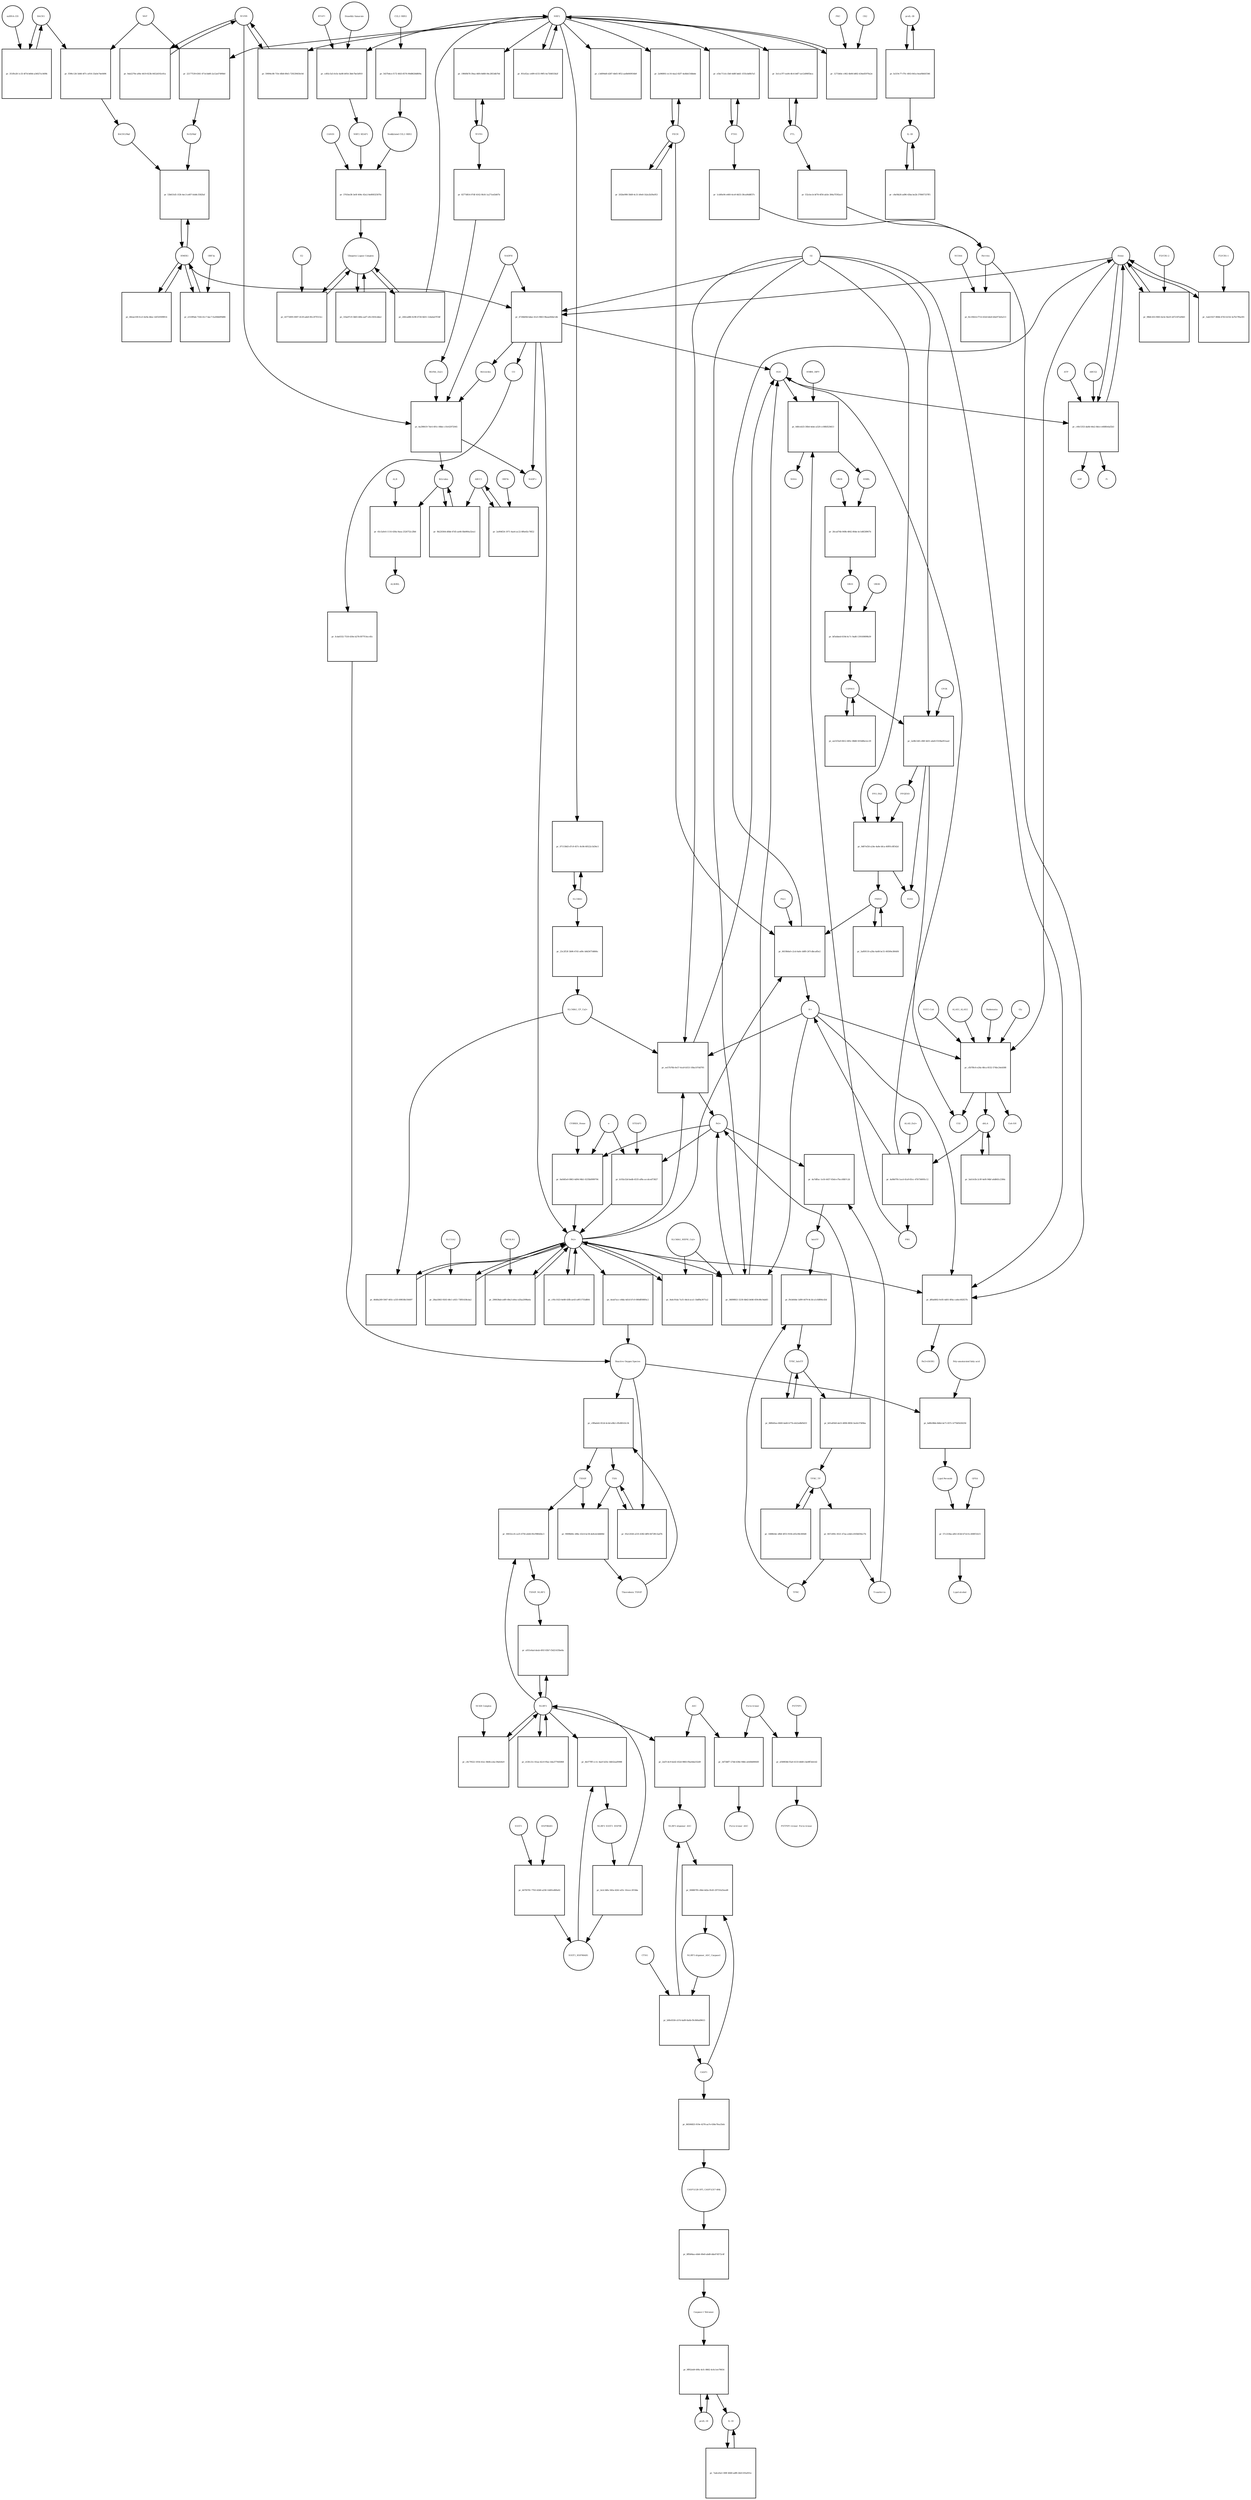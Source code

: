 strict digraph  {
Heme [annotation="urn_miriam_obo.chebi_CHEBI%3A30413", bipartite=0, cls="simple chemical", fontsize=4, label=Heme, shape=circle];
"pr_4726b69d-bdae-41e5-9663-9baae844e1db" [annotation="", bipartite=1, cls=process, fontsize=4, label="pr_4726b69d-bdae-41e5-9663-9baae844e1db", shape=square];
Biliverdin [annotation="urn_miriam_obo.chebi_CHEBI%3A17033", bipartite=0, cls="simple chemical", fontsize=4, label=Biliverdin, shape=circle];
HMOX1 [annotation="", bipartite=0, cls=macromolecule, fontsize=4, label=HMOX1, shape=circle];
O2 [annotation="urn_miriam_obo.chebi_CHEBI%3A15379", bipartite=0, cls="simple chemical", fontsize=4, label=O2, shape=circle];
NADPH [annotation="urn_miriam_obo.chebi_CHEBI%3A16474", bipartite=0, cls="simple chemical", fontsize=4, label=NADPH, shape=circle];
H2O [annotation="urn_miriam_obo.chebi_CHEBI%3A15377", bipartite=0, cls="simple chemical", fontsize=4, label=H2O, shape=circle];
"Fe2+" [annotation="urn_miriam_obo.chebi_CHEBI%3A29033", bipartite=0, cls="simple chemical", fontsize=4, label="Fe2+", shape=circle];
"NADP+" [annotation="urn_miriam_obo.chebi_CHEBI%3A18009", bipartite=0, cls="simple chemical", fontsize=4, label="NADP+", shape=circle];
CO [annotation="urn_miriam_obo.chebi_CHEBI%3A17245", bipartite=0, cls="simple chemical", fontsize=4, label=CO, shape=circle];
"pr_98bfc453-f683-4e3e-9ee9-2d72187a00d3" [annotation="", bipartite=1, cls=process, fontsize=4, label="pr_98bfc453-f683-4e3e-9ee9-2d72187a00d3", shape=square];
"FLVCR1-2" [annotation=urn_miriam_uniprot_Q9Y5Y0, bipartite=0, cls=macromolecule, fontsize=4, label="FLVCR1-2", shape=circle];
"pr_4a298419-7dc6-491c-84be-c10c62972045" [annotation="", bipartite=1, cls=process, fontsize=4, label="pr_4a298419-7dc6-491c-84be-c10c62972045", shape=square];
Bilirubin [annotation="urn_miriam_obo.chebi_CHEBI%3A16990", bipartite=0, cls="simple chemical", fontsize=4, label=Bilirubin, shape=circle];
BLVRB [annotation=urn_miriam_uniprot_P30043, bipartite=0, cls=macromolecule, fontsize=4, label=BLVRB, shape=circle];
"BLVRA_Zn2+" [annotation="urn_miriam_obo.chebi_CHEBI%3A29805|urn_miriam_uniprot_P53004", bipartite=0, cls=complex, fontsize=4, label="BLVRA_Zn2+", shape=circle];
"pr_9b220364-d0bb-47d5-ae66-fbb900a32ea1" [annotation="", bipartite=1, cls=process, fontsize=4, label="pr_9b220364-d0bb-47d5-ae66-fbb900a32ea1", shape=square];
ABCC1 [annotation="", bipartite=0, cls=macromolecule, fontsize=4, label=ABCC1, shape=circle];
"pr_45c5a9c6-1116-430a-9aea-2526752c2fb6" [annotation="", bipartite=1, cls=process, fontsize=4, label="pr_45c5a9c6-1116-430a-9aea-2526752c2fb6", shape=square];
ALB [annotation=urn_miriam_uniprot_P02768, bipartite=0, cls=macromolecule, fontsize=4, label=ALB, shape=circle];
"ALB/BIL" [annotation="urn_miriam_uniprot_P02768|urn_miriam_obo.chebi_CHEBI%3A16990", bipartite=0, cls=complex, fontsize=4, label="ALB/BIL", shape=circle];
NRF2 [annotation="", bipartite=0, cls=macromolecule, fontsize=4, label=NRF2, shape=circle];
"pr_22177539-6361-471d-bbf6-2a12a47490b0" [annotation="", bipartite=1, cls=process, fontsize=4, label="pr_22177539-6361-471d-bbf6-2a12a47490b0", shape=square];
MAF [annotation=urn_miriam_uniprot_O75444, bipartite=0, cls=macromolecule, fontsize=4, label=MAF, shape=circle];
"Nrf2/Maf" [annotation="", bipartite=0, cls=complex, fontsize=4, label="Nrf2/Maf", shape=circle];
"pr_f590c126-5d46-4f7c-a916-33a0e74e6496" [annotation="", bipartite=1, cls=process, fontsize=4, label="pr_f590c126-5d46-4f7c-a916-33a0e74e6496", shape=square];
BACH1 [annotation=urn_miriam_uniprot_O14867, bipartite=0, cls=macromolecule, fontsize=4, label=BACH1, shape=circle];
"BACH1/Maf" [annotation="", bipartite=0, cls=complex, fontsize=4, label="BACH1/Maf", shape=circle];
"pr_351ffe28-1c33-4f7d-b60d-a34027a1409b" [annotation="", bipartite=1, cls=process, fontsize=4, label="pr_351ffe28-1c33-4f7d-b60d-a34027a1409b", shape=square];
"miRNA-155" [annotation=urn_miriam_ncbigene_406947, bipartite=0, cls="nucleic acid feature", fontsize=4, label="miRNA-155", shape=circle];
"pr_53b631d5-1f26-4ec3-a407-feb8c3582faf" [annotation="", bipartite=1, cls=process, fontsize=4, label="pr_53b631d5-1f26-4ec3-a407-feb8c3582faf", shape=square];
PRIN9 [annotation="urn_miriam_obo.chebi_CHEBI%3A15430", bipartite=0, cls="simple chemical", fontsize=4, label=PRIN9, shape=circle];
"pr_6619b0a0-c2cd-4a0c-b8f0-247cdbca85e2" [annotation="", bipartite=1, cls=process, fontsize=4, label="pr_6619b0a0-c2cd-4a0c-b8f0-247cdbca85e2", shape=square];
FECH [annotation=urn_miriam_uniprot_P22830, bipartite=0, cls=macromolecule, fontsize=4, label=FECH, shape=circle];
"Pb2+" [annotation="urn_miriam_obo.chebi_CHEBI%3A27889", bipartite=0, cls="simple chemical", fontsize=4, label="Pb2+", shape=circle];
"H+" [annotation="urn_miriam_obo.chebi_CHEBI%3A15378", bipartite=0, cls="simple chemical", fontsize=4, label="H+", shape=circle];
"SUCC-CoA" [annotation="urn_miriam_obo.chebi_CHEBI%3A57292", bipartite=0, cls="simple chemical", fontsize=4, label="SUCC-CoA", shape=circle];
"pr_cfb7f8c6-e26a-48ca-8532-574bc24eb588" [annotation="", bipartite=1, cls=process, fontsize=4, label="pr_cfb7f8c6-e26a-48ca-8532-574bc24eb588", shape=square];
dALA [annotation="urn_miriam_obo.chebi_CHEBI%3A356416", bipartite=0, cls="simple chemical", fontsize=4, label=dALA, shape=circle];
ALAS1_ALAS2 [annotation="urn_miriam_uniprot_P13196|urn_miriam_uniprot_P22557", bipartite=0, cls=complex, fontsize=4, label=ALAS1_ALAS2, shape=circle];
Panhematin [annotation="urn_miriam_obo.chebi_CHEBI%3A50385", bipartite=0, cls="simple chemical", fontsize=4, label=Panhematin, shape=circle];
Gly [annotation="urn_miriam_obo.chebi_CHEBI%3A57305", bipartite=0, cls="simple chemical", fontsize=4, label=Gly, shape=circle];
"CoA-SH" [annotation="urn_miriam_obo.chebi_CHEBI%3A15346", bipartite=0, cls="simple chemical", fontsize=4, label="CoA-SH", shape=circle];
CO2 [annotation="urn_miriam_obo.chebi_CHEBI%3A16526", bipartite=0, cls="simple chemical", fontsize=4, label=CO2, shape=circle];
"pr_cd92c5a5-fe5e-4a08-b954-3bfe7be5d910" [annotation="", bipartite=1, cls=process, fontsize=4, label="pr_cd92c5a5-fe5e-4a08-b954-3bfe7be5d910", shape=square];
KEAP1 [annotation=urn_miriam_uniprot_Q14145, bipartite=0, cls=macromolecule, fontsize=4, label=KEAP1, shape=circle];
NRF2_KEAP1 [annotation="urn_miriam_uniprot_Q14145|urn_miriam_uniprot_Q16236", bipartite=0, cls=complex, fontsize=4, label=NRF2_KEAP1, shape=circle];
"Dimethly fumarate" [annotation="urn_miriam_obo.chebi_CHEBI%3A76004", bipartite=0, cls="simple chemical", fontsize=4, label="Dimethly fumarate", shape=circle];
"Ubiquitin Ligase Complex" [annotation="urn_miriam_uniprot_Q14145|urn_miriam_uniprot_Q15843|urn_miriam_uniprot_Q13618|urn_miriam_uniprot_P62877|urn_miriam_uniprot_Q16236|urn_miriam_uniprot_P0CG48|urn_miriam_pubmed_19940261|urn_miriam_interpro_IPR000608", bipartite=0, cls=complex, fontsize=4, label="Ubiquitin Ligase Complex", shape=circle];
"pr_31ba97c9-3b83-46fa-aaf7-e9c2503cdda2" [annotation="", bipartite=1, cls=process, fontsize=4, label="pr_31ba97c9-3b83-46fa-aaf7-e9c2503cdda2", shape=square];
"pr_4a9b07f4-1acd-41a9-83cc-47b734005c12" [annotation="", bipartite=1, cls=process, fontsize=4, label="pr_4a9b07f4-1acd-41a9-83cc-47b734005c12", shape=square];
PBG [annotation="urn_miriam_obo.chebi_CHEBI%3A58126", bipartite=0, cls="simple chemical", fontsize=4, label=PBG, shape=circle];
"ALAD_Zn2+" [annotation="urn_miriam_uniprot_P13716|urn_miriam_obo.chebi_CHEBI%3A29105", bipartite=0, cls=complex, fontsize=4, label="ALAD_Zn2+", shape=circle];
"pr_0d0ceb33-30b4-4ebe-a520-cc08fd529d13" [annotation="", bipartite=1, cls=process, fontsize=4, label="pr_0d0ceb33-30b4-4ebe-a520-cc08fd529d13", shape=square];
HMBL [annotation="urn_miriam_obo.chebi_CHEBI%3A57845", bipartite=0, cls="simple chemical", fontsize=4, label=HMBL, shape=circle];
HMBS_DIPY [annotation="urn_miriam_obo.chebi_CHEBI%3A36319|urn_miriam_uniprot_P08397", bipartite=0, cls=complex, fontsize=4, label=HMBS_DIPY, shape=circle];
"NH4+" [annotation="urn_miriam_obo.chebi_CHEBI%3A28938", bipartite=0, cls="simple chemical", fontsize=4, label="NH4+", shape=circle];
"pr_26cad74b-049b-4842-80de-bc1d6f28967b" [annotation="", bipartite=1, cls=process, fontsize=4, label="pr_26cad74b-049b-4842-80de-bc1d6f28967b", shape=square];
URO3 [annotation="urn_miriam_obo.chebi_CHEBI%3A15437", bipartite=0, cls="simple chemical", fontsize=4, label=URO3, shape=circle];
UROS [annotation=urn_miriam_uniprot_P10746, bipartite=0, cls=macromolecule, fontsize=4, label=UROS, shape=circle];
"pr_bf5ebbed-619d-4c7c-9ad6-139169899b39" [annotation="", bipartite=1, cls=process, fontsize=4, label="pr_bf5ebbed-619d-4c7c-9ad6-139169899b39", shape=square];
COPRO3 [annotation="urn_miriam_obo.chebi_CHEBI%3A15439", bipartite=0, cls="simple chemical", fontsize=4, label=COPRO3, shape=circle];
UROD [annotation=urn_miriam_uniprot_P06132, bipartite=0, cls=macromolecule, fontsize=4, label=UROD, shape=circle];
"pr_2a9b13d5-c86f-4d31-abe8-f310ba951aad" [annotation="", bipartite=1, cls=process, fontsize=4, label="pr_2a9b13d5-c86f-4d31-abe8-f310ba951aad", shape=square];
PPGEN9 [annotation="urn_miriam_obo.chebi_CHEBI%3A15435", bipartite=0, cls="simple chemical", fontsize=4, label=PPGEN9, shape=circle];
CPOX [annotation=urn_miriam_uniprot_P36551, bipartite=0, cls=macromolecule, fontsize=4, label=CPOX, shape=circle];
H2O2 [annotation="urn_miriam_obo.chebi_CHEBI%3A16240", bipartite=0, cls="simple chemical", fontsize=4, label=H2O2, shape=circle];
"pr_9d07ef26-a24e-4a8e-bfca-40f91c8f542d" [annotation="", bipartite=1, cls=process, fontsize=4, label="pr_9d07ef26-a24e-4a8e-bfca-40f91c8f542d", shape=square];
PPO_FAD [annotation="urn_miriam_obo.chebi_CHEBI%3A16238|urn_miriam_uniprot_P50336", bipartite=0, cls=complex, fontsize=4, label=PPO_FAD, shape=circle];
"pr_f01ef2ac-e499-4155-99f5-0a73fd033b2f" [annotation="", bipartite=1, cls=process, fontsize=4, label="pr_f01ef2ac-e499-4155-99f5-0a73fd033b2f", shape=square];
"pr_3afcfe5b-2c9f-4ef6-94bf-a6d845c2384c" [annotation="", bipartite=1, cls="uncertain process", fontsize=4, label="pr_3afcfe5b-2c9f-4ef6-94bf-a6d845c2384c", shape=square];
"pr_ea51f3a9-8412-485c-88d8-501b88a1ec29" [annotation="", bipartite=1, cls="uncertain process", fontsize=4, label="pr_ea51f3a9-8412-485c-88d8-501b88a1ec29", shape=square];
"pr_3af69110-a28a-4a68-bc51-66500e3844f4" [annotation="", bipartite=1, cls="uncertain process", fontsize=4, label="pr_3af69110-a28a-4a68-bc51-66500e3844f4", shape=square];
"Poly-unsaturated fatty acid" [annotation="urn_miriam_obo.chebi_CHEBI%3A26208", bipartite=0, cls="simple chemical", fontsize=4, label="Poly-unsaturated fatty acid", shape=circle];
"pr_bd0b38bb-8db4-4e71-837c-b77b85436256" [annotation="", bipartite=1, cls=process, fontsize=4, label="pr_bd0b38bb-8db4-4e71-837c-b77b85436256", shape=square];
"Lipid Peroxide" [annotation="urn_miriam_obo.chebi_CHEBI%3A61051", bipartite=0, cls="simple chemical", fontsize=4, label="Lipid Peroxide", shape=circle];
"Reactive Oxygen Species" [annotation="urn_miriam_obo.chebi_CHEBI%3A26523", bipartite=0, cls="simple chemical", fontsize=4, label="Reactive Oxygen Species", shape=circle];
"pr_df6a6802-9c85-4d01-8f4a-ca6ec602f27b" [annotation="", bipartite=1, cls=process, fontsize=4, label="pr_df6a6802-9c85-4d01-8f4a-ca6ec602f27b", shape=square];
"Fe(3+)O(OH)" [annotation="urn_miriam_obo.chebi_CHEBI%3A78619", bipartite=0, cls="simple chemical", fontsize=4, label="Fe(3+)O(OH)", shape=circle];
Ferritin [annotation=urn_miriam_uniprot_P02794, bipartite=0, cls=complex, fontsize=4, label=Ferritin, shape=circle];
"pr_46d6a269-5047-465c-a335-69818b156497" [annotation="", bipartite=1, cls=process, fontsize=4, label="pr_46d6a269-5047-465c-a335-69818b156497", shape=square];
"SLC40A1_CP_Cu2+" [annotation="urn_miriam_uniprot_P00450|urn_miriam_uniprot_Q9NP59|urn_miriam_obo.chebi_CHEBI%3A29036", bipartite=0, cls=complex, fontsize=4, label="SLC40A1_CP_Cu2+", shape=circle];
"pr_ee57b76b-0e57-4ca9-b553-10ba107dd795" [annotation="", bipartite=1, cls=process, fontsize=4, label="pr_ee57b76b-0e57-4ca9-b553-10ba107dd795", shape=square];
"Fe3+" [annotation="urn_miriam_obo.chebi_CHEBI%3A29034", bipartite=0, cls="simple chemical", fontsize=4, label="Fe3+", shape=circle];
SLC40A1 [annotation=urn_miriam_ncbigene_30061, bipartite=0, cls="nucleic acid feature", fontsize=4, label=SLC40A1, shape=circle];
"pr_071158d3-d7c9-457c-8c84-60522c5d34c5" [annotation="", bipartite=1, cls=process, fontsize=4, label="pr_071158d3-d7c9-457c-8c84-60522c5d34c5", shape=square];
FTH1 [annotation=urn_miriam_ncbigene_2495, bipartite=0, cls="nucleic acid feature", fontsize=4, label=FTH1, shape=circle];
"pr_e5bc711d-c5b0-4d8f-bdd1-1f35cbd0b7a5" [annotation="", bipartite=1, cls=process, fontsize=4, label="pr_e5bc711d-c5b0-4d8f-bdd1-1f35cbd0b7a5", shape=square];
FTL [annotation=urn_miriam_ncbigene_2512, bipartite=0, cls="nucleic acid feature", fontsize=4, label=FTL, shape=circle];
"pr_5e1ca7f7-ea04-4fc6-b6f7-ae12d90f5bca" [annotation="", bipartite=1, cls=process, fontsize=4, label="pr_5e1ca7f7-ea04-4fc6-b6f7-ae12d90f5bca", shape=square];
"pr_1cbf6e04-e460-4ce9-8d33-38ca06d8f37c" [annotation="", bipartite=1, cls=process, fontsize=4, label="pr_1cbf6e04-e460-4ce9-8d33-38ca06d8f37c", shape=square];
"pr_f32cbccb-bf78-4f56-ab5e-384a7f392ac0" [annotation="", bipartite=1, cls=process, fontsize=4, label="pr_f32cbccb-bf78-4f56-ab5e-384a7f392ac0", shape=square];
"pr_2a968f41-ec16-4aa2-82f7-4a4bb154bbde" [annotation="", bipartite=1, cls=process, fontsize=4, label="pr_2a968f41-ec16-4aa2-82f7-4a4bb154bbde", shape=square];
"pr_202be998-58d9-4c31-b9e8-1b2e2b39a953" [annotation="", bipartite=1, cls=process, fontsize=4, label="pr_202be998-58d9-4c31-b9e8-1b2e2b39a953", shape=square];
"pr_40eae100-fce3-4e9a-b6ac-42f3293f8914" [annotation="", bipartite=1, cls=process, fontsize=4, label="pr_40eae100-fce3-4e9a-b6ac-42f3293f8914", shape=square];
BLVRA [annotation=urn_miriam_ncbigene_644, bipartite=0, cls="nucleic acid feature", fontsize=4, label=BLVRA, shape=circle];
"pr_19849b78-39aa-46f4-8d68-04c2853db70d" [annotation="", bipartite=1, cls=process, fontsize=4, label="pr_19849b78-39aa-46f4-8d68-04c2853db70d", shape=square];
"pr_59094c08-71fe-4fb8-89e5-729239450c0d" [annotation="", bipartite=1, cls=process, fontsize=4, label="pr_59094c08-71fe-4fb8-89e5-729239450c0d", shape=square];
"pr_9ab2270e-af6e-4419-823b-0452d192c81a" [annotation="", bipartite=1, cls=process, fontsize=4, label="pr_9ab2270e-af6e-4419-823b-0452d192c81a", shape=square];
"pr_8277d814-97df-4162-9b16-1a271ed3d47b" [annotation="", bipartite=1, cls=process, fontsize=4, label="pr_8277d814-97df-4162-9b16-1a271ed3d47b", shape=square];
"pr_23c2f53f-3b96-47d1-a69c-b8d34754866c" [annotation="", bipartite=1, cls=process, fontsize=4, label="pr_23c2f53f-3b96-47d1-a69c-b8d34754866c", shape=square];
"pr_8ccf40cb-f714-432d-b4e6-b0a973efa213" [annotation="", bipartite=1, cls=process, fontsize=4, label="pr_8ccf40cb-f714-432d-b4e6-b0a973efa213", shape=square];
NCOA4 [annotation=urn_miriam_uniprot_Q13772, bipartite=0, cls=macromolecule, fontsize=4, label=NCOA4, shape=circle];
"pr_0afd45e0-0863-4d94-94b1-0235b0999794" [annotation="", bipartite=1, cls=process, fontsize=4, label="pr_0afd45e0-0863-4d94-94b1-0235b0999794", shape=square];
CYBRD1_Heme [annotation="urn_miriam_uniprot_Q53TN4|urn_miriam_obo.chebi_CHEBI%3A30413", bipartite=0, cls=complex, fontsize=4, label=CYBRD1_Heme, shape=circle];
"e-" [annotation="urn_miriam_obo.chebi_CHEBI%3A10545", bipartite=0, cls="simple chemical", fontsize=4, label="e-", shape=circle];
"pr_28aa5843-9263-48c1-a921-73f81438cda2" [annotation="", bipartite=1, cls=process, fontsize=4, label="pr_28aa5843-9263-48c1-a921-73f81438cda2", shape=square];
SLC11A2 [annotation=urn_miriam_uniprot_P49281, bipartite=0, cls=macromolecule, fontsize=4, label=SLC11A2, shape=circle];
"pr_57c233ba-afb5-453d-b71d-fcc406f51b15" [annotation="", bipartite=1, cls=process, fontsize=4, label="pr_57c233ba-afb5-453d-b71d-fcc406f51b15", shape=square];
"Lipid alcohol" [annotation="urn_miriam_obo.chebi_CHEBI%3A24026", bipartite=0, cls="simple chemical", fontsize=4, label="Lipid alcohol", shape=circle];
GPX4 [annotation=urn_miriam_uniprot_P36969, bipartite=0, cls=macromolecule, fontsize=4, label=GPX4, shape=circle];
"pr_e510f9ab-7164-41c7-bac7-fa284b0f9d86" [annotation="", bipartite=1, cls=process, fontsize=4, label="pr_e510f9ab-7164-41c7-bac7-fa284b0f9d86", shape=square];
ORF3a [annotation="urn_miriam_uniprot_P0DTC3|urn_miriam_taxonomy_2697049", bipartite=0, cls=macromolecule, fontsize=4, label=ORF3a, shape=circle];
"pr_4eab7acc-e8da-4d1d-b7c0-080df008f4c2" [annotation="", bipartite=1, cls=process, fontsize=4, label="pr_4eab7acc-e8da-4d1d-b7c0-080df008f4c2", shape=square];
"pr_2a904f24-1971-4ae4-ac22-8f6e82c78f22" [annotation="", bipartite=1, cls=process, fontsize=4, label="pr_2a904f24-1971-4ae4-ac22-8f6e82c78f22", shape=square];
ORF9c [annotation=urn_miriam_taxonomy_2697049, bipartite=0, cls=macromolecule, fontsize=4, label=ORF9c, shape=circle];
CUL3_RBX1 [annotation="urn_miriam_uniprot_Q13618|urn_miriam_uniprot_P62877", bipartite=0, cls=complex, fontsize=4, label=CUL3_RBX1, shape=circle];
"pr_5437b4ce-f172-4fd3-8576-90d8628d809a" [annotation="", bipartite=1, cls=process, fontsize=4, label="pr_5437b4ce-f172-4fd3-8576-90d8628d809a", shape=square];
"Neddylated CUL3_RBX1" [annotation="urn_miriam_uniprot_Q15843|urn_miriam_uniprot_Q13618|urn_miriam_uniprot_P62877", bipartite=0, cls=complex, fontsize=4, label="Neddylated CUL3_RBX1", shape=circle];
"pr_c3d094d0-d287-4b65-9f52-aa0b060934b9" [annotation="", bipartite=1, cls=process, fontsize=4, label="pr_c3d094d0-d287-4b65-9f52-aa0b060934b9", shape=square];
"pr_3761be38-3e0f-404c-82e2-8e80832587fe" [annotation="", bipartite=1, cls=process, fontsize=4, label="pr_3761be38-3e0f-404c-82e2-8e80832587fe", shape=square];
CAND1 [annotation=urn_miriam_uniprot_Q86VP6, bipartite=0, cls=macromolecule, fontsize=4, label=CAND1, shape=circle];
E2 [annotation=urn_miriam_interpro_IPR000608, bipartite=0, cls=macromolecule, fontsize=4, label=E2, shape=circle];
"pr_43772695-0007-4129-ade0-85c2f7f313cc" [annotation="", bipartite=1, cls=process, fontsize=4, label="pr_43772695-0007-4129-ade0-85c2f7f313cc", shape=square];
"pr_1271bfdc-c062-4b06-b802-434ed5970a2e" [annotation="", bipartite=1, cls=process, fontsize=4, label="pr_1271bfdc-c062-4b06-b802-434ed5970a2e", shape=square];
PKC [annotation="urn_miriam_pubmed_12198130|urn_miriam_interpro_IPR012233", bipartite=0, cls=macromolecule, fontsize=4, label=PKC, shape=circle];
CK2 [annotation="", bipartite=0, cls=macromolecule, fontsize=4, label=CK2, shape=circle];
"pr_1adc0327-884b-4743-b154-3a7b17f6a301" [annotation="", bipartite=1, cls=process, fontsize=4, label="pr_1adc0327-884b-4743-b154-3a7b17f6a301", shape=square];
"FLVCR1-1" [annotation=urn_miriam_uniprot_Q9Y5Y0, bipartite=0, cls=macromolecule, fontsize=4, label="FLVCR1-1", shape=circle];
"pr_c40c5353-da8d-44e2-8dce-e668fe6af2b3" [annotation="", bipartite=1, cls=process, fontsize=4, label="pr_c40c5353-da8d-44e2-8dce-e668fe6af2b3", shape=square];
ABCG2 [annotation=urn_miriam_uniprot_Q9UNQ0, bipartite=0, cls="macromolecule multimer", fontsize=4, label=ABCG2, shape=circle];
ATP [annotation="urn_miriam_obo.chebi_CHEBI%3A30616", bipartite=0, cls="simple chemical", fontsize=4, label=ATP, shape=circle];
Pi [annotation="urn_miriam_obo.chebi_CHEBI%3A18367", bipartite=0, cls="simple chemical", fontsize=4, label=Pi, shape=circle];
ADP [annotation="urn_miriam_obo.chebi_CHEBI%3A456216", bipartite=0, cls="simple chemical", fontsize=4, label=ADP, shape=circle];
"pr_9a4c91da-7a31-44cb-aca1-1bdf8a3671a2" [annotation="", bipartite=1, cls=process, fontsize=4, label="pr_9a4c91da-7a31-44cb-aca1-1bdf8a3671a2", shape=square];
"SLC40A1_HEPH_Cu2+" [annotation="urn_miriam_uniprot_Q9BQS7|urn_miriam_uniprot_Q9NP59|urn_miriam_obo.chebi_CHEBI%3A28694", bipartite=0, cls=complex, fontsize=4, label="SLC40A1_HEPH_Cu2+", shape=circle];
"pr_36898921-5218-4b62-b646-659c86c9ab83" [annotation="", bipartite=1, cls=process, fontsize=4, label="pr_36898921-5218-4b62-b646-659c86c9ab83", shape=square];
"pr_4a7dffac-1e16-4457-83eb-e7bcc68b7c2d" [annotation="", bipartite=1, cls=process, fontsize=4, label="pr_4a7dffac-1e16-4457-83eb-e7bcc68b7c2d", shape=square];
Transferrin [annotation=urn_miriam_uniprot_P02787, bipartite=0, cls=macromolecule, fontsize=4, label=Transferrin, shape=circle];
holoTF [annotation="urn_miriam_uniprot_P02787|urn_miriam_obo.chebi_CHEBI%3A29034", bipartite=0, cls=complex, fontsize=4, label=holoTF, shape=circle];
TFRC [annotation=urn_miriam_uniprot_P02786, bipartite=0, cls="macromolecule multimer", fontsize=4, label=TFRC, shape=circle];
"pr_f0cb644e-1d99-4479-8c3d-a1cfd894cd3d" [annotation="", bipartite=1, cls=process, fontsize=4, label="pr_f0cb644e-1d99-4479-8c3d-a1cfd894cd3d", shape=square];
TFRC_holoTF [annotation="urn_miriam_uniprot_P02787|urn_miriam_obo.chebi_CHEBI%3A29034|urn_miriam_uniprot_P02786", bipartite=0, cls=complex, fontsize=4, label=TFRC_holoTF, shape=circle];
"pr_88f6d5ea-6849-4a66-b77b-eb22a8bf0d33" [annotation="", bipartite=1, cls=process, fontsize=4, label="pr_88f6d5ea-6849-4a66-b77b-eb22a8bf0d33", shape=square];
"pr_b01a85b9-da53-4896-8858-3eefe374f6ba" [annotation="", bipartite=1, cls=process, fontsize=4, label="pr_b01a85b9-da53-4896-8858-3eefe374f6ba", shape=square];
TFRC_TF [annotation="urn_miriam_uniprot_P02787|urn_miriam_uniprot_P02786", bipartite=0, cls=complex, fontsize=4, label=TFRC_TF, shape=circle];
"pr_b192e32d-bedb-4535-af8a-accdced73827" [annotation="", bipartite=1, cls=process, fontsize=4, label="pr_b192e32d-bedb-4535-af8a-accdced73827", shape=square];
STEAP3 [annotation=urn_miriam_uniprot_Q658P3, bipartite=0, cls=macromolecule, fontsize=4, label=STEAP3, shape=circle];
"pr_290638ab-a4f0-49a3-a0ea-e2faa2098a6a" [annotation="", bipartite=1, cls=process, fontsize=4, label="pr_290638ab-a4f0-49a3-a0ea-e2faa2098a6a", shape=square];
MCOLN1 [annotation=urn_miriam_uniprot_Q9GZU1, bipartite=0, cls=macromolecule, fontsize=4, label=MCOLN1, shape=circle];
"pr_c95c1023-6e88-43fb-ae43-a9f11755d804" [annotation="", bipartite=1, cls=process, fontsize=4, label="pr_c95c1023-6e88-43fb-ae43-a9f11755d804", shape=square];
"pr_1688b5dc-dfb0-4f55-9104-e65c08c600d0" [annotation="", bipartite=1, cls=process, fontsize=4, label="pr_1688b5dc-dfb0-4f55-9104-e65c08c600d0", shape=square];
"pr_847c6f0c-8321-47aa-a3dd-e503b659a17b" [annotation="", bipartite=1, cls=process, fontsize=4, label="pr_847c6f0c-8321-47aa-a3dd-e503b659a17b", shape=square];
"pr_240cad86-0c98-4726-8d31-12da4a07f34f" [annotation="", bipartite=1, cls=process, fontsize=4, label="pr_240cad86-0c98-4726-8d31-12da4a07f34f", shape=square];
Thioredoxin_TXNIP [annotation="urn_miriam_uniprot_P10599|urn_miriam_uniprot_Q9H3M7", bipartite=0, cls=complex, fontsize=4, label=Thioredoxin_TXNIP, shape=circle];
"pr_c9fbab42-812d-4c4d-a9b2-cffe88143c34" [annotation="", bipartite=1, cls=process, fontsize=4, label="pr_c9fbab42-812d-4c4d-a9b2-cffe88143c34", shape=square];
TXNIP [annotation=urn_miriam_uniprot_Q9H3M7, bipartite=0, cls=macromolecule, fontsize=4, label=TXNIP, shape=circle];
TXN [annotation=urn_miriam_uniprot_P10599, bipartite=0, cls=macromolecule, fontsize=4, label=TXN, shape=circle];
NLRP3 [annotation=urn_miriam_uniprot_Q96P20, bipartite=0, cls=macromolecule, fontsize=4, label=NLRP3, shape=circle];
"pr_c8c79522-1054-41ec-8b0b-a3ac39afe6e9" [annotation="", bipartite=1, cls=process, fontsize=4, label="pr_c8c79522-1054-41ec-8b0b-a3ac39afe6e9", shape=square];
"Nf-KB Complex" [annotation="urn_miriam_uniprot_P19838|urn_miriam_uniprot_Q04206|urn_miriam_uniprot_Q00653", bipartite=0, cls=complex, fontsize=4, label="Nf-KB Complex", shape=circle];
"pr_e53fc21c-61aa-42c0-95ac-b4a377645868" [annotation="", bipartite=1, cls=process, fontsize=4, label="pr_e53fc21c-61aa-42c0-95ac-b4a377645868", shape=square];
"pr_05e12026-a535-4382-bff8-6472ffc5ad7b" [annotation="", bipartite=1, cls=process, fontsize=4, label="pr_05e12026-a535-4382-bff8-6472ffc5ad7b", shape=square];
"pr_9089b66c-d0bc-43c6-bc58-de8cdcb8d68d" [annotation="", bipartite=1, cls=process, fontsize=4, label="pr_9089b66c-d0bc-43c6-bc58-de8cdcb8d68d", shape=square];
HSP90AB1 [annotation=urn_miriam_uniprot_P08238, bipartite=0, cls=macromolecule, fontsize=4, label=HSP90AB1, shape=circle];
"pr_447f4781-7763-42b9-a258-14491e80fa02" [annotation="", bipartite=1, cls=process, fontsize=4, label="pr_447f4781-7763-42b9-a258-14491e80fa02", shape=square];
SUGT1 [annotation=urn_miriam_uniprot_Q9Y2Z0, bipartite=0, cls=macromolecule, fontsize=4, label=SUGT1, shape=circle];
SUGT1_HSP90AB1 [annotation="urn_miriam_uniprot_P08238|urn_miriam_uniprot_Q9Y2Z0", bipartite=0, cls=complex, fontsize=4, label=SUGT1_HSP90AB1, shape=circle];
"pr_4b377fff-cc1c-4aef-b25e-3db52aaf0988" [annotation="", bipartite=1, cls=process, fontsize=4, label="pr_4b377fff-cc1c-4aef-b25e-3db52aaf0988", shape=square];
NLRP3_SUGT1_HSP90 [annotation="urn_miriam_uniprot_P08238|urn_miriam_uniprot_Q96P20|urn_miriam_uniprot_Q9Y2Z0", bipartite=0, cls=complex, fontsize=4, label=NLRP3_SUGT1_HSP90, shape=circle];
"pr_00032cc8-ca25-4756-a6d4-85cf98fd2bc3" [annotation="", bipartite=1, cls=process, fontsize=4, label="pr_00032cc8-ca25-4756-a6d4-85cf98fd2bc3", shape=square];
TXNIP_NLRP3 [annotation="urn_miriam_uniprot_Q9H3M7|urn_miriam_uniprot_Q96P20", bipartite=0, cls=complex, fontsize=4, label=TXNIP_NLRP3, shape=circle];
"pr_2ed7c4c9-bed2-452d-9883-f9ae6da552d9" [annotation="", bipartite=1, cls=process, fontsize=4, label="pr_2ed7c4c9-bed2-452d-9883-f9ae6da552d9", shape=square];
ASC [annotation=urn_miriam_uniprot_Q9ULZ3, bipartite=0, cls=macromolecule, fontsize=4, label=ASC, shape=circle];
"NLRP3 oligomer_ASC" [annotation="urn_miriam_uniprot_Q9ULZ3|urn_miriam_obo.chebi_CHEBI%3A36080", bipartite=0, cls=complex, fontsize=4, label="NLRP3 oligomer_ASC", shape=circle];
"pr_008807f0-c8b4-4d2a-81d5-29731b25eed9" [annotation="", bipartite=1, cls=process, fontsize=4, label="pr_008807f0-c8b4-4d2a-81d5-29731b25eed9", shape=square];
CASP1 [annotation=urn_miriam_uniprot_P29466, bipartite=0, cls=macromolecule, fontsize=4, label=CASP1, shape=circle];
"NLRP3 oligomer_ASC_Caspase1" [annotation="urn_miriam_uniprot_P29466|urn_miriam_uniprot_Q9ULZ3", bipartite=0, cls=complex, fontsize=4, label="NLRP3 oligomer_ASC_Caspase1", shape=circle];
"pr_3d73bff7-27dd-438e-948e-afe68d00fd5f" [annotation="", bipartite=1, cls=process, fontsize=4, label="pr_3d73bff7-27dd-438e-948e-afe68d00fd5f", shape=square];
"Pyrin trimer" [annotation=urn_miriam_uniprot_O15553, bipartite=0, cls=complex, fontsize=4, label="Pyrin trimer", shape=circle];
"Pyrin trimer_ASC" [annotation="urn_miriam_uniprot_O15553|urn_miriam_uniprot_Q9ULZ3", bipartite=0, cls=complex, fontsize=4, label="Pyrin trimer_ASC", shape=circle];
"pr_ef49858d-f5a0-4133-b8d0-cbe8ff3eb1d2" [annotation="", bipartite=1, cls=process, fontsize=4, label="pr_ef49858d-f5a0-4133-b8d0-cbe8ff3eb1d2", shape=square];
PSTPIP1 [annotation=urn_miriam_uniprot_O43586, bipartite=0, cls="macromolecule multimer", fontsize=4, label=PSTPIP1, shape=circle];
"PSTPIP1 trimer_Pyrin trimer" [annotation="urn_miriam_uniprot_O15553|urn_miriam_uniprot_O43586", bipartite=0, cls=complex, fontsize=4, label="PSTPIP1 trimer_Pyrin trimer", shape=circle];
"pr_b9fe0558-cb7d-4a89-8a6b-f9c860a89615" [annotation="", bipartite=1, cls=process, fontsize=4, label="pr_b9fe0558-cb7d-4a89-8a6b-f9c860a89615", shape=square];
CTSG [annotation=urn_miriam_uniprot_P08311, bipartite=0, cls=macromolecule, fontsize=4, label=CTSG, shape=circle];
"pr_86506825-919e-4278-aa7e-636e7fea33eb" [annotation="", bipartite=1, cls=process, fontsize=4, label="pr_86506825-919e-4278-aa7e-636e7fea33eb", shape=square];
"CASP1(120-197)_CASP1(317-404)" [annotation=urn_miriam_uniprot_P29466, bipartite=0, cls=complex, fontsize=4, label="CASP1(120-197)_CASP1(317-404)", shape=circle];
"pr_8ffb84aa-ebb6-49e8-abd8-dda47d572c4f" [annotation="", bipartite=1, cls=process, fontsize=4, label="pr_8ffb84aa-ebb6-49e8-abd8-dda47d572c4f", shape=square];
"Caspase-1 Tetramer" [annotation=urn_miriam_uniprot_P29466, bipartite=0, cls="complex multimer", fontsize=4, label="Caspase-1 Tetramer", shape=circle];
"proIL-1B" [annotation=urn_miriam_uniprot_P01584, bipartite=0, cls=macromolecule, fontsize=4, label="proIL-1B", shape=circle];
"pr_fa519c77-f7fc-4f43-841a-6eaf48d1f346" [annotation="", bipartite=1, cls=process, fontsize=4, label="pr_fa519c77-f7fc-4f43-841a-6eaf48d1f346", shape=square];
"IL-1B" [annotation=urn_miriam_uniprot_P01584, bipartite=0, cls=macromolecule, fontsize=4, label="IL-1B", shape=circle];
"pr_c8ef4b26-ad96-43ba-be2b-378667337ff1" [annotation="", bipartite=1, cls="omitted process", fontsize=4, label="pr_c8ef4b26-ad96-43ba-be2b-378667337ff1", shape=square];
"pr_a931e6ad-deab-491f-83b7-f3d21435be8a" [annotation="", bipartite=1, cls=process, fontsize=4, label="pr_a931e6ad-deab-491f-83b7-f3d21435be8a", shape=square];
"proIL-18" [annotation=urn_miriam_uniprot_Q14116, bipartite=0, cls=macromolecule, fontsize=4, label="proIL-18", shape=circle];
"pr_9ff62eb9-49fa-4cfc-8662-4c6c1ee79654" [annotation="", bipartite=1, cls=process, fontsize=4, label="pr_9ff62eb9-49fa-4cfc-8662-4c6c1ee79654", shape=square];
"IL-18" [annotation=urn_miriam_uniprot_Q14116, bipartite=0, cls=macromolecule, fontsize=4, label="IL-18", shape=circle];
"pr_7adce0a3-180f-4640-adf8-2b41335a931e" [annotation="", bipartite=1, cls="omitted process", fontsize=4, label="pr_7adce0a3-180f-4640-adf8-2b41335a931e", shape=square];
"pr_fcda0332-7518-430e-b278-f877f14cc45c" [annotation="", bipartite=1, cls=process, fontsize=4, label="pr_fcda0332-7518-430e-b278-f877f14cc45c", shape=square];
"pr_2e2c3dfa-345a-42b1-af3c-10cecc3f19da" [annotation="", bipartite=1, cls=process, fontsize=4, label="pr_2e2c3dfa-345a-42b1-af3c-10cecc3f19da", shape=square];
Heme -> "pr_4726b69d-bdae-41e5-9663-9baae844e1db"  [annotation="", interaction_type=consumption];
Heme -> "pr_98bfc453-f683-4e3e-9ee9-2d72187a00d3"  [annotation="", interaction_type=consumption];
Heme -> "pr_cfb7f8c6-e26a-48ca-8532-574bc24eb588"  [annotation=urn_miriam_pubmed_25446301, interaction_type=inhibition];
Heme -> "pr_1adc0327-884b-4743-b154-3a7b17f6a301"  [annotation="", interaction_type=consumption];
Heme -> "pr_c40c5353-da8d-44e2-8dce-e668fe6af2b3"  [annotation="", interaction_type=consumption];
"pr_4726b69d-bdae-41e5-9663-9baae844e1db" -> Biliverdin  [annotation="", interaction_type=production];
"pr_4726b69d-bdae-41e5-9663-9baae844e1db" -> H2O  [annotation="", interaction_type=production];
"pr_4726b69d-bdae-41e5-9663-9baae844e1db" -> "Fe2+"  [annotation="", interaction_type=production];
"pr_4726b69d-bdae-41e5-9663-9baae844e1db" -> "NADP+"  [annotation="", interaction_type=production];
"pr_4726b69d-bdae-41e5-9663-9baae844e1db" -> CO  [annotation="", interaction_type=production];
Biliverdin -> "pr_4a298419-7dc6-491c-84be-c10c62972045"  [annotation="", interaction_type=consumption];
HMOX1 -> "pr_4726b69d-bdae-41e5-9663-9baae844e1db"  [annotation="", interaction_type=catalysis];
HMOX1 -> "pr_53b631d5-1f26-4ec3-a407-feb8c3582faf"  [annotation="", interaction_type=consumption];
HMOX1 -> "pr_40eae100-fce3-4e9a-b6ac-42f3293f8914"  [annotation="", interaction_type=consumption];
HMOX1 -> "pr_e510f9ab-7164-41c7-bac7-fa284b0f9d86"  [annotation="", interaction_type=consumption];
O2 -> "pr_4726b69d-bdae-41e5-9663-9baae844e1db"  [annotation="", interaction_type=consumption];
O2 -> "pr_2a9b13d5-c86f-4d31-abe8-f310ba951aad"  [annotation="", interaction_type=consumption];
O2 -> "pr_9d07ef26-a24e-4a8e-bfca-40f91c8f542d"  [annotation="", interaction_type=consumption];
O2 -> "pr_df6a6802-9c85-4d01-8f4a-ca6ec602f27b"  [annotation="", interaction_type=consumption];
O2 -> "pr_ee57b76b-0e57-4ca9-b553-10ba107dd795"  [annotation="", interaction_type=consumption];
O2 -> "pr_36898921-5218-4b62-b646-659c86c9ab83"  [annotation="", interaction_type=consumption];
NADPH -> "pr_4726b69d-bdae-41e5-9663-9baae844e1db"  [annotation="", interaction_type=consumption];
NADPH -> "pr_4a298419-7dc6-491c-84be-c10c62972045"  [annotation="", interaction_type=consumption];
H2O -> "pr_0d0ceb33-30b4-4ebe-a520-cc08fd529d13"  [annotation="", interaction_type=consumption];
H2O -> "pr_c40c5353-da8d-44e2-8dce-e668fe6af2b3"  [annotation="", interaction_type=consumption];
"Fe2+" -> "pr_6619b0a0-c2cd-4a0c-b8f0-247cdbca85e2"  [annotation="", interaction_type=consumption];
"Fe2+" -> "pr_df6a6802-9c85-4d01-8f4a-ca6ec602f27b"  [annotation="", interaction_type=consumption];
"Fe2+" -> "pr_46d6a269-5047-465c-a335-69818b156497"  [annotation="", interaction_type=consumption];
"Fe2+" -> "pr_ee57b76b-0e57-4ca9-b553-10ba107dd795"  [annotation="", interaction_type=consumption];
"Fe2+" -> "pr_28aa5843-9263-48c1-a921-73f81438cda2"  [annotation="", interaction_type=consumption];
"Fe2+" -> "pr_4eab7acc-e8da-4d1d-b7c0-080df008f4c2"  [annotation="urn_miriam_pubmed_26794443|urn_miriam_pubmed_30692038", interaction_type=catalysis];
"Fe2+" -> "pr_9a4c91da-7a31-44cb-aca1-1bdf8a3671a2"  [annotation="", interaction_type=consumption];
"Fe2+" -> "pr_36898921-5218-4b62-b646-659c86c9ab83"  [annotation="", interaction_type=consumption];
"Fe2+" -> "pr_290638ab-a4f0-49a3-a0ea-e2faa2098a6a"  [annotation="", interaction_type=consumption];
"Fe2+" -> "pr_c95c1023-6e88-43fb-ae43-a9f11755d804"  [annotation="", interaction_type=consumption];
CO -> "pr_fcda0332-7518-430e-b278-f877f14cc45c"  [annotation="urn_miriam_pubmed_28356568|urn_miriam_pubmed_25770182", interaction_type=inhibition];
"pr_98bfc453-f683-4e3e-9ee9-2d72187a00d3" -> Heme  [annotation="", interaction_type=production];
"FLVCR1-2" -> "pr_98bfc453-f683-4e3e-9ee9-2d72187a00d3"  [annotation="", interaction_type=catalysis];
"pr_4a298419-7dc6-491c-84be-c10c62972045" -> Bilirubin  [annotation="", interaction_type=production];
"pr_4a298419-7dc6-491c-84be-c10c62972045" -> "NADP+"  [annotation="", interaction_type=production];
Bilirubin -> "pr_9b220364-d0bb-47d5-ae66-fbb900a32ea1"  [annotation="", interaction_type=consumption];
Bilirubin -> "pr_45c5a9c6-1116-430a-9aea-2526752c2fb6"  [annotation="", interaction_type=consumption];
BLVRB -> "pr_4a298419-7dc6-491c-84be-c10c62972045"  [annotation="", interaction_type=catalysis];
BLVRB -> "pr_59094c08-71fe-4fb8-89e5-729239450c0d"  [annotation="", interaction_type=consumption];
BLVRB -> "pr_9ab2270e-af6e-4419-823b-0452d192c81a"  [annotation="", interaction_type=consumption];
"BLVRA_Zn2+" -> "pr_4a298419-7dc6-491c-84be-c10c62972045"  [annotation="", interaction_type=catalysis];
"pr_9b220364-d0bb-47d5-ae66-fbb900a32ea1" -> Bilirubin  [annotation="", interaction_type=production];
ABCC1 -> "pr_9b220364-d0bb-47d5-ae66-fbb900a32ea1"  [annotation="", interaction_type=catalysis];
ABCC1 -> "pr_2a904f24-1971-4ae4-ac22-8f6e82c78f22"  [annotation="", interaction_type=consumption];
"pr_45c5a9c6-1116-430a-9aea-2526752c2fb6" -> "ALB/BIL"  [annotation="", interaction_type=production];
ALB -> "pr_45c5a9c6-1116-430a-9aea-2526752c2fb6"  [annotation="", interaction_type=consumption];
NRF2 -> "pr_22177539-6361-471d-bbf6-2a12a47490b0"  [annotation="", interaction_type=consumption];
NRF2 -> "pr_cd92c5a5-fe5e-4a08-b954-3bfe7be5d910"  [annotation="", interaction_type=consumption];
NRF2 -> "pr_f01ef2ac-e499-4155-99f5-0a73fd033b2f"  [annotation="", interaction_type=consumption];
NRF2 -> "pr_071158d3-d7c9-457c-8c84-60522c5d34c5"  [annotation=urn_miriam_pubmed_30692038, interaction_type=catalysis];
NRF2 -> "pr_e5bc711d-c5b0-4d8f-bdd1-1f35cbd0b7a5"  [annotation=urn_miriam_pubmed_30692038, interaction_type=catalysis];
NRF2 -> "pr_5e1ca7f7-ea04-4fc6-b6f7-ae12d90f5bca"  [annotation=urn_miriam_pubmed_30692038, interaction_type=catalysis];
NRF2 -> "pr_2a968f41-ec16-4aa2-82f7-4a4bb154bbde"  [annotation="urn_miriam_pubmed_30692038|urn_miriam_pubmed_23766848", interaction_type=catalysis];
NRF2 -> "pr_19849b78-39aa-46f4-8d68-04c2853db70d"  [annotation=urn_miriam_pubmed_30692038, interaction_type=catalysis];
NRF2 -> "pr_59094c08-71fe-4fb8-89e5-729239450c0d"  [annotation=urn_miriam_pubmed_30692038, interaction_type=catalysis];
NRF2 -> "pr_c3d094d0-d287-4b65-9f52-aa0b060934b9"  [annotation="", interaction_type=consumption];
NRF2 -> "pr_1271bfdc-c062-4b06-b802-434ed5970a2e"  [annotation="", interaction_type=consumption];
"pr_22177539-6361-471d-bbf6-2a12a47490b0" -> "Nrf2/Maf"  [annotation="", interaction_type=production];
MAF -> "pr_22177539-6361-471d-bbf6-2a12a47490b0"  [annotation="", interaction_type=consumption];
MAF -> "pr_f590c126-5d46-4f7c-a916-33a0e74e6496"  [annotation="", interaction_type=consumption];
"Nrf2/Maf" -> "pr_53b631d5-1f26-4ec3-a407-feb8c3582faf"  [annotation="urn_miriam_pubmed_10473555|urn_miriam_pubmed_31827672|urn_miriam_pubmed_30692038|urn_miriam_pubmed_29717933", interaction_type=catalysis];
"pr_f590c126-5d46-4f7c-a916-33a0e74e6496" -> "BACH1/Maf"  [annotation="", interaction_type=production];
BACH1 -> "pr_f590c126-5d46-4f7c-a916-33a0e74e6496"  [annotation="", interaction_type=consumption];
BACH1 -> "pr_351ffe28-1c33-4f7d-b60d-a34027a1409b"  [annotation="", interaction_type=consumption];
"BACH1/Maf" -> "pr_53b631d5-1f26-4ec3-a407-feb8c3582faf"  [annotation="urn_miriam_pubmed_10473555|urn_miriam_pubmed_31827672|urn_miriam_pubmed_30692038|urn_miriam_pubmed_29717933", interaction_type=inhibition];
"pr_351ffe28-1c33-4f7d-b60d-a34027a1409b" -> BACH1  [annotation="", interaction_type=production];
"miRNA-155" -> "pr_351ffe28-1c33-4f7d-b60d-a34027a1409b"  [annotation="urn_miriam_pubmed_28082120|urn_miriam_pubmed_21982894", interaction_type=inhibition];
"pr_53b631d5-1f26-4ec3-a407-feb8c3582faf" -> HMOX1  [annotation="", interaction_type=production];
PRIN9 -> "pr_6619b0a0-c2cd-4a0c-b8f0-247cdbca85e2"  [annotation="", interaction_type=consumption];
PRIN9 -> "pr_3af69110-a28a-4a68-bc51-66500e3844f4"  [annotation="", interaction_type=consumption];
"pr_6619b0a0-c2cd-4a0c-b8f0-247cdbca85e2" -> Heme  [annotation="", interaction_type=production];
"pr_6619b0a0-c2cd-4a0c-b8f0-247cdbca85e2" -> "H+"  [annotation="", interaction_type=production];
FECH -> "pr_6619b0a0-c2cd-4a0c-b8f0-247cdbca85e2"  [annotation="", interaction_type=catalysis];
FECH -> "pr_2a968f41-ec16-4aa2-82f7-4a4bb154bbde"  [annotation="", interaction_type=consumption];
FECH -> "pr_202be998-58d9-4c31-b9e8-1b2e2b39a953"  [annotation="", interaction_type=consumption];
"Pb2+" -> "pr_6619b0a0-c2cd-4a0c-b8f0-247cdbca85e2"  [annotation="", interaction_type=inhibition];
"H+" -> "pr_cfb7f8c6-e26a-48ca-8532-574bc24eb588"  [annotation="", interaction_type=consumption];
"H+" -> "pr_df6a6802-9c85-4d01-8f4a-ca6ec602f27b"  [annotation="", interaction_type=consumption];
"H+" -> "pr_ee57b76b-0e57-4ca9-b553-10ba107dd795"  [annotation="", interaction_type=consumption];
"H+" -> "pr_36898921-5218-4b62-b646-659c86c9ab83"  [annotation="", interaction_type=consumption];
"SUCC-CoA" -> "pr_cfb7f8c6-e26a-48ca-8532-574bc24eb588"  [annotation="", interaction_type=consumption];
"pr_cfb7f8c6-e26a-48ca-8532-574bc24eb588" -> dALA  [annotation="", interaction_type=production];
"pr_cfb7f8c6-e26a-48ca-8532-574bc24eb588" -> "CoA-SH"  [annotation="", interaction_type=production];
"pr_cfb7f8c6-e26a-48ca-8532-574bc24eb588" -> CO2  [annotation="", interaction_type=production];
dALA -> "pr_4a9b07f4-1acd-41a9-83cc-47b734005c12"  [annotation="", interaction_type=consumption];
dALA -> "pr_3afcfe5b-2c9f-4ef6-94bf-a6d845c2384c"  [annotation="", interaction_type=consumption];
ALAS1_ALAS2 -> "pr_cfb7f8c6-e26a-48ca-8532-574bc24eb588"  [annotation=urn_miriam_pubmed_25446301, interaction_type=catalysis];
Panhematin -> "pr_cfb7f8c6-e26a-48ca-8532-574bc24eb588"  [annotation=urn_miriam_pubmed_25446301, interaction_type=inhibition];
Gly -> "pr_cfb7f8c6-e26a-48ca-8532-574bc24eb588"  [annotation="", interaction_type=consumption];
"pr_cd92c5a5-fe5e-4a08-b954-3bfe7be5d910" -> NRF2_KEAP1  [annotation="", interaction_type=production];
KEAP1 -> "pr_cd92c5a5-fe5e-4a08-b954-3bfe7be5d910"  [annotation="", interaction_type=consumption];
NRF2_KEAP1 -> "pr_3761be38-3e0f-404c-82e2-8e80832587fe"  [annotation="", interaction_type=consumption];
"Dimethly fumarate" -> "pr_cd92c5a5-fe5e-4a08-b954-3bfe7be5d910"  [annotation="urn_miriam_pubmed_15282312|urn_miriam_pubmed_20486766|urn_miriam_pubmed_31692987|urn_miriam_pubmed_15572695|urn_miriam_pubmed_32132672", interaction_type=inhibition];
"Ubiquitin Ligase Complex" -> "pr_31ba97c9-3b83-46fa-aaf7-e9c2503cdda2"  [annotation="", interaction_type=consumption];
"Ubiquitin Ligase Complex" -> "pr_43772695-0007-4129-ade0-85c2f7f313cc"  [annotation="", interaction_type=consumption];
"Ubiquitin Ligase Complex" -> "pr_240cad86-0c98-4726-8d31-12da4a07f34f"  [annotation="", interaction_type=consumption];
"pr_31ba97c9-3b83-46fa-aaf7-e9c2503cdda2" -> "Ubiquitin Ligase Complex"  [annotation="", interaction_type=production];
"pr_4a9b07f4-1acd-41a9-83cc-47b734005c12" -> PBG  [annotation="", interaction_type=production];
"pr_4a9b07f4-1acd-41a9-83cc-47b734005c12" -> "H+"  [annotation="", interaction_type=production];
"pr_4a9b07f4-1acd-41a9-83cc-47b734005c12" -> H2O  [annotation="", interaction_type=production];
PBG -> "pr_0d0ceb33-30b4-4ebe-a520-cc08fd529d13"  [annotation="", interaction_type=consumption];
"ALAD_Zn2+" -> "pr_4a9b07f4-1acd-41a9-83cc-47b734005c12"  [annotation="", interaction_type=catalysis];
"pr_0d0ceb33-30b4-4ebe-a520-cc08fd529d13" -> HMBL  [annotation="", interaction_type=production];
"pr_0d0ceb33-30b4-4ebe-a520-cc08fd529d13" -> "NH4+"  [annotation="", interaction_type=production];
HMBL -> "pr_26cad74b-049b-4842-80de-bc1d6f28967b"  [annotation="", interaction_type=consumption];
HMBS_DIPY -> "pr_0d0ceb33-30b4-4ebe-a520-cc08fd529d13"  [annotation="", interaction_type=catalysis];
"pr_26cad74b-049b-4842-80de-bc1d6f28967b" -> URO3  [annotation="", interaction_type=production];
URO3 -> "pr_bf5ebbed-619d-4c7c-9ad6-139169899b39"  [annotation="", interaction_type=consumption];
UROS -> "pr_26cad74b-049b-4842-80de-bc1d6f28967b"  [annotation="", interaction_type=catalysis];
"pr_bf5ebbed-619d-4c7c-9ad6-139169899b39" -> COPRO3  [annotation="", interaction_type=production];
COPRO3 -> "pr_2a9b13d5-c86f-4d31-abe8-f310ba951aad"  [annotation="", interaction_type=consumption];
COPRO3 -> "pr_ea51f3a9-8412-485c-88d8-501b88a1ec29"  [annotation="", interaction_type=consumption];
UROD -> "pr_bf5ebbed-619d-4c7c-9ad6-139169899b39"  [annotation="", interaction_type=catalysis];
"pr_2a9b13d5-c86f-4d31-abe8-f310ba951aad" -> PPGEN9  [annotation="", interaction_type=production];
"pr_2a9b13d5-c86f-4d31-abe8-f310ba951aad" -> CO2  [annotation="", interaction_type=production];
"pr_2a9b13d5-c86f-4d31-abe8-f310ba951aad" -> H2O2  [annotation="", interaction_type=production];
PPGEN9 -> "pr_9d07ef26-a24e-4a8e-bfca-40f91c8f542d"  [annotation="", interaction_type=consumption];
CPOX -> "pr_2a9b13d5-c86f-4d31-abe8-f310ba951aad"  [annotation="", interaction_type=catalysis];
"pr_9d07ef26-a24e-4a8e-bfca-40f91c8f542d" -> PRIN9  [annotation="", interaction_type=production];
"pr_9d07ef26-a24e-4a8e-bfca-40f91c8f542d" -> H2O2  [annotation="", interaction_type=production];
PPO_FAD -> "pr_9d07ef26-a24e-4a8e-bfca-40f91c8f542d"  [annotation="", interaction_type=catalysis];
"pr_f01ef2ac-e499-4155-99f5-0a73fd033b2f" -> NRF2  [annotation="", interaction_type=production];
"pr_3afcfe5b-2c9f-4ef6-94bf-a6d845c2384c" -> dALA  [annotation="", interaction_type=production];
"pr_ea51f3a9-8412-485c-88d8-501b88a1ec29" -> COPRO3  [annotation="", interaction_type=production];
"pr_3af69110-a28a-4a68-bc51-66500e3844f4" -> PRIN9  [annotation="", interaction_type=production];
"Poly-unsaturated fatty acid" -> "pr_bd0b38bb-8db4-4e71-837c-b77b85436256"  [annotation="", interaction_type=consumption];
"pr_bd0b38bb-8db4-4e71-837c-b77b85436256" -> "Lipid Peroxide"  [annotation="", interaction_type=production];
"Lipid Peroxide" -> "pr_57c233ba-afb5-453d-b71d-fcc406f51b15"  [annotation="", interaction_type=consumption];
"Reactive Oxygen Species" -> "pr_bd0b38bb-8db4-4e71-837c-b77b85436256"  [annotation="urn_miriam_pubmed_26794443|urn_miriam_pubmed_30692038", interaction_type=catalysis];
"Reactive Oxygen Species" -> "pr_c9fbab42-812d-4c4d-a9b2-cffe88143c34"  [annotation="", interaction_type="necessary stimulation"];
"Reactive Oxygen Species" -> "pr_05e12026-a535-4382-bff8-6472ffc5ad7b"  [annotation="", interaction_type="necessary stimulation"];
"pr_df6a6802-9c85-4d01-8f4a-ca6ec602f27b" -> "Fe(3+)O(OH)"  [annotation="", interaction_type=production];
Ferritin -> "pr_df6a6802-9c85-4d01-8f4a-ca6ec602f27b"  [annotation="", interaction_type=catalysis];
Ferritin -> "pr_8ccf40cb-f714-432d-b4e6-b0a973efa213"  [annotation="", interaction_type=consumption];
"pr_46d6a269-5047-465c-a335-69818b156497" -> "Fe2+"  [annotation="", interaction_type=production];
"SLC40A1_CP_Cu2+" -> "pr_46d6a269-5047-465c-a335-69818b156497"  [annotation="", interaction_type=catalysis];
"SLC40A1_CP_Cu2+" -> "pr_ee57b76b-0e57-4ca9-b553-10ba107dd795"  [annotation="", interaction_type=catalysis];
"pr_ee57b76b-0e57-4ca9-b553-10ba107dd795" -> "Fe3+"  [annotation="", interaction_type=production];
"pr_ee57b76b-0e57-4ca9-b553-10ba107dd795" -> H2O  [annotation="", interaction_type=production];
"Fe3+" -> "pr_0afd45e0-0863-4d94-94b1-0235b0999794"  [annotation="", interaction_type=consumption];
"Fe3+" -> "pr_4a7dffac-1e16-4457-83eb-e7bcc68b7c2d"  [annotation="", interaction_type=consumption];
"Fe3+" -> "pr_b192e32d-bedb-4535-af8a-accdced73827"  [annotation="", interaction_type=consumption];
SLC40A1 -> "pr_071158d3-d7c9-457c-8c84-60522c5d34c5"  [annotation="", interaction_type=consumption];
SLC40A1 -> "pr_23c2f53f-3b96-47d1-a69c-b8d34754866c"  [annotation="", interaction_type=consumption];
"pr_071158d3-d7c9-457c-8c84-60522c5d34c5" -> SLC40A1  [annotation="", interaction_type=production];
FTH1 -> "pr_e5bc711d-c5b0-4d8f-bdd1-1f35cbd0b7a5"  [annotation="", interaction_type=consumption];
FTH1 -> "pr_1cbf6e04-e460-4ce9-8d33-38ca06d8f37c"  [annotation="", interaction_type=consumption];
"pr_e5bc711d-c5b0-4d8f-bdd1-1f35cbd0b7a5" -> FTH1  [annotation="", interaction_type=production];
FTL -> "pr_5e1ca7f7-ea04-4fc6-b6f7-ae12d90f5bca"  [annotation="", interaction_type=consumption];
FTL -> "pr_f32cbccb-bf78-4f56-ab5e-384a7f392ac0"  [annotation="", interaction_type=consumption];
"pr_5e1ca7f7-ea04-4fc6-b6f7-ae12d90f5bca" -> FTL  [annotation="", interaction_type=production];
"pr_1cbf6e04-e460-4ce9-8d33-38ca06d8f37c" -> Ferritin  [annotation="", interaction_type=production];
"pr_f32cbccb-bf78-4f56-ab5e-384a7f392ac0" -> Ferritin  [annotation="", interaction_type=production];
"pr_2a968f41-ec16-4aa2-82f7-4a4bb154bbde" -> FECH  [annotation="", interaction_type=production];
"pr_202be998-58d9-4c31-b9e8-1b2e2b39a953" -> FECH  [annotation="", interaction_type=production];
"pr_40eae100-fce3-4e9a-b6ac-42f3293f8914" -> HMOX1  [annotation="", interaction_type=production];
BLVRA -> "pr_19849b78-39aa-46f4-8d68-04c2853db70d"  [annotation="", interaction_type=consumption];
BLVRA -> "pr_8277d814-97df-4162-9b16-1a271ed3d47b"  [annotation="", interaction_type=consumption];
"pr_19849b78-39aa-46f4-8d68-04c2853db70d" -> BLVRA  [annotation="", interaction_type=production];
"pr_59094c08-71fe-4fb8-89e5-729239450c0d" -> BLVRB  [annotation="", interaction_type=production];
"pr_9ab2270e-af6e-4419-823b-0452d192c81a" -> BLVRB  [annotation="", interaction_type=production];
"pr_8277d814-97df-4162-9b16-1a271ed3d47b" -> "BLVRA_Zn2+"  [annotation="", interaction_type=production];
"pr_23c2f53f-3b96-47d1-a69c-b8d34754866c" -> "SLC40A1_CP_Cu2+"  [annotation="", interaction_type=production];
NCOA4 -> "pr_8ccf40cb-f714-432d-b4e6-b0a973efa213"  [annotation=urn_miriam_pubmed_30692038, interaction_type=catalysis];
"pr_0afd45e0-0863-4d94-94b1-0235b0999794" -> "Fe2+"  [annotation="", interaction_type=production];
CYBRD1_Heme -> "pr_0afd45e0-0863-4d94-94b1-0235b0999794"  [annotation="", interaction_type=catalysis];
"e-" -> "pr_0afd45e0-0863-4d94-94b1-0235b0999794"  [annotation="", interaction_type=consumption];
"e-" -> "pr_b192e32d-bedb-4535-af8a-accdced73827"  [annotation="", interaction_type=consumption];
"pr_28aa5843-9263-48c1-a921-73f81438cda2" -> "Fe2+"  [annotation="", interaction_type=production];
SLC11A2 -> "pr_28aa5843-9263-48c1-a921-73f81438cda2"  [annotation="", interaction_type=catalysis];
"pr_57c233ba-afb5-453d-b71d-fcc406f51b15" -> "Lipid alcohol"  [annotation="", interaction_type=production];
GPX4 -> "pr_57c233ba-afb5-453d-b71d-fcc406f51b15"  [annotation="urn_miriam_pubmed_26794443|urn_miriam_pubmed_30692038", interaction_type=catalysis];
"pr_e510f9ab-7164-41c7-bac7-fa284b0f9d86" -> HMOX1  [annotation="", interaction_type=production];
ORF3a -> "pr_e510f9ab-7164-41c7-bac7-fa284b0f9d86"  [annotation="urn_miriam_doi_10.1101%2F2020.03.22.002386|urn_miriam_taxonomy_2697049", interaction_type=modulation];
"pr_4eab7acc-e8da-4d1d-b7c0-080df008f4c2" -> "Reactive Oxygen Species"  [annotation="", interaction_type=production];
"pr_2a904f24-1971-4ae4-ac22-8f6e82c78f22" -> ABCC1  [annotation="", interaction_type=production];
ORF9c -> "pr_2a904f24-1971-4ae4-ac22-8f6e82c78f22"  [annotation="urn_miriam_doi_10.1101%2F2020.03.22.002386|urn_miriam_taxonomy_2697049", interaction_type=modulation];
CUL3_RBX1 -> "pr_5437b4ce-f172-4fd3-8576-90d8628d809a"  [annotation="", interaction_type=consumption];
"pr_5437b4ce-f172-4fd3-8576-90d8628d809a" -> "Neddylated CUL3_RBX1"  [annotation="", interaction_type=production];
"Neddylated CUL3_RBX1" -> "pr_3761be38-3e0f-404c-82e2-8e80832587fe"  [annotation="", interaction_type=consumption];
"pr_3761be38-3e0f-404c-82e2-8e80832587fe" -> "Ubiquitin Ligase Complex"  [annotation="", interaction_type=production];
CAND1 -> "pr_3761be38-3e0f-404c-82e2-8e80832587fe"  [annotation="urn_miriam_pubmed_20486766|urn_miriam_pubmed_31692987|urn_miriam_pubmed_16449638|urn_miriam_pubmed_15572695", interaction_type=inhibition];
E2 -> "pr_43772695-0007-4129-ade0-85c2f7f313cc"  [annotation="", interaction_type=consumption];
"pr_43772695-0007-4129-ade0-85c2f7f313cc" -> "Ubiquitin Ligase Complex"  [annotation="", interaction_type=production];
"pr_1271bfdc-c062-4b06-b802-434ed5970a2e" -> NRF2  [annotation="", interaction_type=production];
PKC -> "pr_1271bfdc-c062-4b06-b802-434ed5970a2e"  [annotation="urn_miriam_pubmed_31692987|urn_miriam_pubmed_12198130", interaction_type=catalysis];
CK2 -> "pr_1271bfdc-c062-4b06-b802-434ed5970a2e"  [annotation="urn_miriam_pubmed_31692987|urn_miriam_pubmed_12198130", interaction_type=catalysis];
"pr_1adc0327-884b-4743-b154-3a7b17f6a301" -> Heme  [annotation="", interaction_type=production];
"FLVCR1-1" -> "pr_1adc0327-884b-4743-b154-3a7b17f6a301"  [annotation="", interaction_type=catalysis];
"pr_c40c5353-da8d-44e2-8dce-e668fe6af2b3" -> Heme  [annotation="", interaction_type=production];
"pr_c40c5353-da8d-44e2-8dce-e668fe6af2b3" -> Pi  [annotation="", interaction_type=production];
"pr_c40c5353-da8d-44e2-8dce-e668fe6af2b3" -> ADP  [annotation="", interaction_type=production];
ABCG2 -> "pr_c40c5353-da8d-44e2-8dce-e668fe6af2b3"  [annotation="", interaction_type=catalysis];
ATP -> "pr_c40c5353-da8d-44e2-8dce-e668fe6af2b3"  [annotation="", interaction_type=consumption];
"pr_9a4c91da-7a31-44cb-aca1-1bdf8a3671a2" -> "Fe2+"  [annotation="", interaction_type=production];
"SLC40A1_HEPH_Cu2+" -> "pr_9a4c91da-7a31-44cb-aca1-1bdf8a3671a2"  [annotation="", interaction_type=catalysis];
"SLC40A1_HEPH_Cu2+" -> "pr_36898921-5218-4b62-b646-659c86c9ab83"  [annotation="", interaction_type=catalysis];
"pr_36898921-5218-4b62-b646-659c86c9ab83" -> "Fe3+"  [annotation="", interaction_type=production];
"pr_36898921-5218-4b62-b646-659c86c9ab83" -> H2O  [annotation="", interaction_type=production];
"pr_4a7dffac-1e16-4457-83eb-e7bcc68b7c2d" -> holoTF  [annotation="", interaction_type=production];
Transferrin -> "pr_4a7dffac-1e16-4457-83eb-e7bcc68b7c2d"  [annotation="", interaction_type=consumption];
holoTF -> "pr_f0cb644e-1d99-4479-8c3d-a1cfd894cd3d"  [annotation="", interaction_type=consumption];
TFRC -> "pr_f0cb644e-1d99-4479-8c3d-a1cfd894cd3d"  [annotation="", interaction_type=consumption];
"pr_f0cb644e-1d99-4479-8c3d-a1cfd894cd3d" -> TFRC_holoTF  [annotation="", interaction_type=production];
TFRC_holoTF -> "pr_88f6d5ea-6849-4a66-b77b-eb22a8bf0d33"  [annotation="", interaction_type=consumption];
TFRC_holoTF -> "pr_b01a85b9-da53-4896-8858-3eefe374f6ba"  [annotation="", interaction_type=consumption];
"pr_88f6d5ea-6849-4a66-b77b-eb22a8bf0d33" -> TFRC_holoTF  [annotation="", interaction_type=production];
"pr_b01a85b9-da53-4896-8858-3eefe374f6ba" -> "Fe3+"  [annotation="", interaction_type=production];
"pr_b01a85b9-da53-4896-8858-3eefe374f6ba" -> TFRC_TF  [annotation="", interaction_type=production];
TFRC_TF -> "pr_1688b5dc-dfb0-4f55-9104-e65c08c600d0"  [annotation="", interaction_type=consumption];
TFRC_TF -> "pr_847c6f0c-8321-47aa-a3dd-e503b659a17b"  [annotation="", interaction_type=consumption];
"pr_b192e32d-bedb-4535-af8a-accdced73827" -> "Fe2+"  [annotation="", interaction_type=production];
STEAP3 -> "pr_b192e32d-bedb-4535-af8a-accdced73827"  [annotation="", interaction_type=catalysis];
"pr_290638ab-a4f0-49a3-a0ea-e2faa2098a6a" -> "Fe2+"  [annotation="", interaction_type=production];
MCOLN1 -> "pr_290638ab-a4f0-49a3-a0ea-e2faa2098a6a"  [annotation="", interaction_type=catalysis];
"pr_c95c1023-6e88-43fb-ae43-a9f11755d804" -> "Fe2+"  [annotation="", interaction_type=production];
"pr_1688b5dc-dfb0-4f55-9104-e65c08c600d0" -> TFRC_TF  [annotation="", interaction_type=production];
"pr_847c6f0c-8321-47aa-a3dd-e503b659a17b" -> TFRC  [annotation="", interaction_type=production];
"pr_847c6f0c-8321-47aa-a3dd-e503b659a17b" -> Transferrin  [annotation="", interaction_type=production];
"pr_240cad86-0c98-4726-8d31-12da4a07f34f" -> "Ubiquitin Ligase Complex"  [annotation="", interaction_type=production];
"pr_240cad86-0c98-4726-8d31-12da4a07f34f" -> NRF2  [annotation="", interaction_type=production];
Thioredoxin_TXNIP -> "pr_c9fbab42-812d-4c4d-a9b2-cffe88143c34"  [annotation="", interaction_type=consumption];
"pr_c9fbab42-812d-4c4d-a9b2-cffe88143c34" -> TXNIP  [annotation="", interaction_type=production];
"pr_c9fbab42-812d-4c4d-a9b2-cffe88143c34" -> TXN  [annotation="", interaction_type=production];
TXNIP -> "pr_9089b66c-d0bc-43c6-bc58-de8cdcb8d68d"  [annotation="", interaction_type=consumption];
TXNIP -> "pr_00032cc8-ca25-4756-a6d4-85cf98fd2bc3"  [annotation="", interaction_type=consumption];
TXN -> "pr_05e12026-a535-4382-bff8-6472ffc5ad7b"  [annotation="", interaction_type=consumption];
TXN -> "pr_9089b66c-d0bc-43c6-bc58-de8cdcb8d68d"  [annotation="", interaction_type=consumption];
NLRP3 -> "pr_c8c79522-1054-41ec-8b0b-a3ac39afe6e9"  [annotation="", interaction_type=consumption];
NLRP3 -> "pr_e53fc21c-61aa-42c0-95ac-b4a377645868"  [annotation="", interaction_type=consumption];
NLRP3 -> "pr_4b377fff-cc1c-4aef-b25e-3db52aaf0988"  [annotation="", interaction_type=consumption];
NLRP3 -> "pr_00032cc8-ca25-4756-a6d4-85cf98fd2bc3"  [annotation="", interaction_type=consumption];
NLRP3 -> "pr_2ed7c4c9-bed2-452d-9883-f9ae6da552d9"  [annotation="", interaction_type=consumption];
NLRP3 -> "pr_a931e6ad-deab-491f-83b7-f3d21435be8a"  [annotation="", interaction_type=consumption];
"pr_c8c79522-1054-41ec-8b0b-a3ac39afe6e9" -> NLRP3  [annotation="", interaction_type=production];
"Nf-KB Complex" -> "pr_c8c79522-1054-41ec-8b0b-a3ac39afe6e9"  [annotation="", interaction_type=catalysis];
"pr_e53fc21c-61aa-42c0-95ac-b4a377645868" -> NLRP3  [annotation="", interaction_type=production];
"pr_05e12026-a535-4382-bff8-6472ffc5ad7b" -> TXN  [annotation="", interaction_type=production];
"pr_9089b66c-d0bc-43c6-bc58-de8cdcb8d68d" -> Thioredoxin_TXNIP  [annotation="", interaction_type=production];
HSP90AB1 -> "pr_447f4781-7763-42b9-a258-14491e80fa02"  [annotation="", interaction_type=consumption];
"pr_447f4781-7763-42b9-a258-14491e80fa02" -> SUGT1_HSP90AB1  [annotation="", interaction_type=production];
SUGT1 -> "pr_447f4781-7763-42b9-a258-14491e80fa02"  [annotation="", interaction_type=consumption];
SUGT1_HSP90AB1 -> "pr_4b377fff-cc1c-4aef-b25e-3db52aaf0988"  [annotation="", interaction_type=consumption];
"pr_4b377fff-cc1c-4aef-b25e-3db52aaf0988" -> NLRP3_SUGT1_HSP90  [annotation="", interaction_type=production];
NLRP3_SUGT1_HSP90 -> "pr_2e2c3dfa-345a-42b1-af3c-10cecc3f19da"  [annotation="", interaction_type=consumption];
"pr_00032cc8-ca25-4756-a6d4-85cf98fd2bc3" -> TXNIP_NLRP3  [annotation="", interaction_type=production];
TXNIP_NLRP3 -> "pr_a931e6ad-deab-491f-83b7-f3d21435be8a"  [annotation="urn_miriam_pubmed_29789363|urn_miriam_pubmed_28741645|urn_miriam_pubmed_26331680|urn_miriam_doi_10.1016%2Fj.immuni.2009.02.005|urn_miriam_doi_10.3389%2Ffimmu.2020.01030|urn_miriam_pubmed_25770182|urn_miriam_pubmed_28356568|urn_miriam_pubmed_25847972", interaction_type="necessary stimulation"];
"pr_2ed7c4c9-bed2-452d-9883-f9ae6da552d9" -> "NLRP3 oligomer_ASC"  [annotation="", interaction_type=production];
ASC -> "pr_2ed7c4c9-bed2-452d-9883-f9ae6da552d9"  [annotation="", interaction_type=consumption];
ASC -> "pr_3d73bff7-27dd-438e-948e-afe68d00fd5f"  [annotation="", interaction_type=consumption];
"NLRP3 oligomer_ASC" -> "pr_008807f0-c8b4-4d2a-81d5-29731b25eed9"  [annotation="", interaction_type=consumption];
"pr_008807f0-c8b4-4d2a-81d5-29731b25eed9" -> "NLRP3 oligomer_ASC_Caspase1"  [annotation="", interaction_type=production];
CASP1 -> "pr_008807f0-c8b4-4d2a-81d5-29731b25eed9"  [annotation="", interaction_type=consumption];
CASP1 -> "pr_86506825-919e-4278-aa7e-636e7fea33eb"  [annotation="", interaction_type=consumption];
"NLRP3 oligomer_ASC_Caspase1" -> "pr_b9fe0558-cb7d-4a89-8a6b-f9c860a89615"  [annotation="", interaction_type=consumption];
"pr_3d73bff7-27dd-438e-948e-afe68d00fd5f" -> "Pyrin trimer_ASC"  [annotation="", interaction_type=production];
"Pyrin trimer" -> "pr_3d73bff7-27dd-438e-948e-afe68d00fd5f"  [annotation="", interaction_type=consumption];
"Pyrin trimer" -> "pr_ef49858d-f5a0-4133-b8d0-cbe8ff3eb1d2"  [annotation="", interaction_type=consumption];
"pr_ef49858d-f5a0-4133-b8d0-cbe8ff3eb1d2" -> "PSTPIP1 trimer_Pyrin trimer"  [annotation="", interaction_type=production];
PSTPIP1 -> "pr_ef49858d-f5a0-4133-b8d0-cbe8ff3eb1d2"  [annotation="", interaction_type=consumption];
"pr_b9fe0558-cb7d-4a89-8a6b-f9c860a89615" -> CASP1  [annotation="", interaction_type=production];
"pr_b9fe0558-cb7d-4a89-8a6b-f9c860a89615" -> "NLRP3 oligomer_ASC"  [annotation="", interaction_type=production];
CTSG -> "pr_b9fe0558-cb7d-4a89-8a6b-f9c860a89615"  [annotation="", interaction_type=catalysis];
"pr_86506825-919e-4278-aa7e-636e7fea33eb" -> "CASP1(120-197)_CASP1(317-404)"  [annotation="", interaction_type=production];
"CASP1(120-197)_CASP1(317-404)" -> "pr_8ffb84aa-ebb6-49e8-abd8-dda47d572c4f"  [annotation="", interaction_type=consumption];
"pr_8ffb84aa-ebb6-49e8-abd8-dda47d572c4f" -> "Caspase-1 Tetramer"  [annotation="", interaction_type=production];
"Caspase-1 Tetramer" -> "pr_9ff62eb9-49fa-4cfc-8662-4c6c1ee79654"  [annotation="", interaction_type=catalysis];
"proIL-1B" -> "pr_fa519c77-f7fc-4f43-841a-6eaf48d1f346"  [annotation="", interaction_type=consumption];
"pr_fa519c77-f7fc-4f43-841a-6eaf48d1f346" -> "IL-1B"  [annotation="", interaction_type=production];
"pr_fa519c77-f7fc-4f43-841a-6eaf48d1f346" -> "proIL-1B"  [annotation="", interaction_type=production];
"IL-1B" -> "pr_c8ef4b26-ad96-43ba-be2b-378667337ff1"  [annotation="", interaction_type=consumption];
"pr_c8ef4b26-ad96-43ba-be2b-378667337ff1" -> "IL-1B"  [annotation="", interaction_type=production];
"pr_a931e6ad-deab-491f-83b7-f3d21435be8a" -> NLRP3  [annotation="", interaction_type=production];
"proIL-18" -> "pr_9ff62eb9-49fa-4cfc-8662-4c6c1ee79654"  [annotation="", interaction_type=consumption];
"pr_9ff62eb9-49fa-4cfc-8662-4c6c1ee79654" -> "IL-18"  [annotation="", interaction_type=production];
"pr_9ff62eb9-49fa-4cfc-8662-4c6c1ee79654" -> "proIL-18"  [annotation="", interaction_type=production];
"IL-18" -> "pr_7adce0a3-180f-4640-adf8-2b41335a931e"  [annotation="", interaction_type=consumption];
"pr_7adce0a3-180f-4640-adf8-2b41335a931e" -> "IL-18"  [annotation="", interaction_type=production];
"pr_fcda0332-7518-430e-b278-f877f14cc45c" -> "Reactive Oxygen Species"  [annotation="", interaction_type=production];
"pr_2e2c3dfa-345a-42b1-af3c-10cecc3f19da" -> NLRP3  [annotation="", interaction_type=production];
"pr_2e2c3dfa-345a-42b1-af3c-10cecc3f19da" -> SUGT1_HSP90AB1  [annotation="", interaction_type=production];
}
